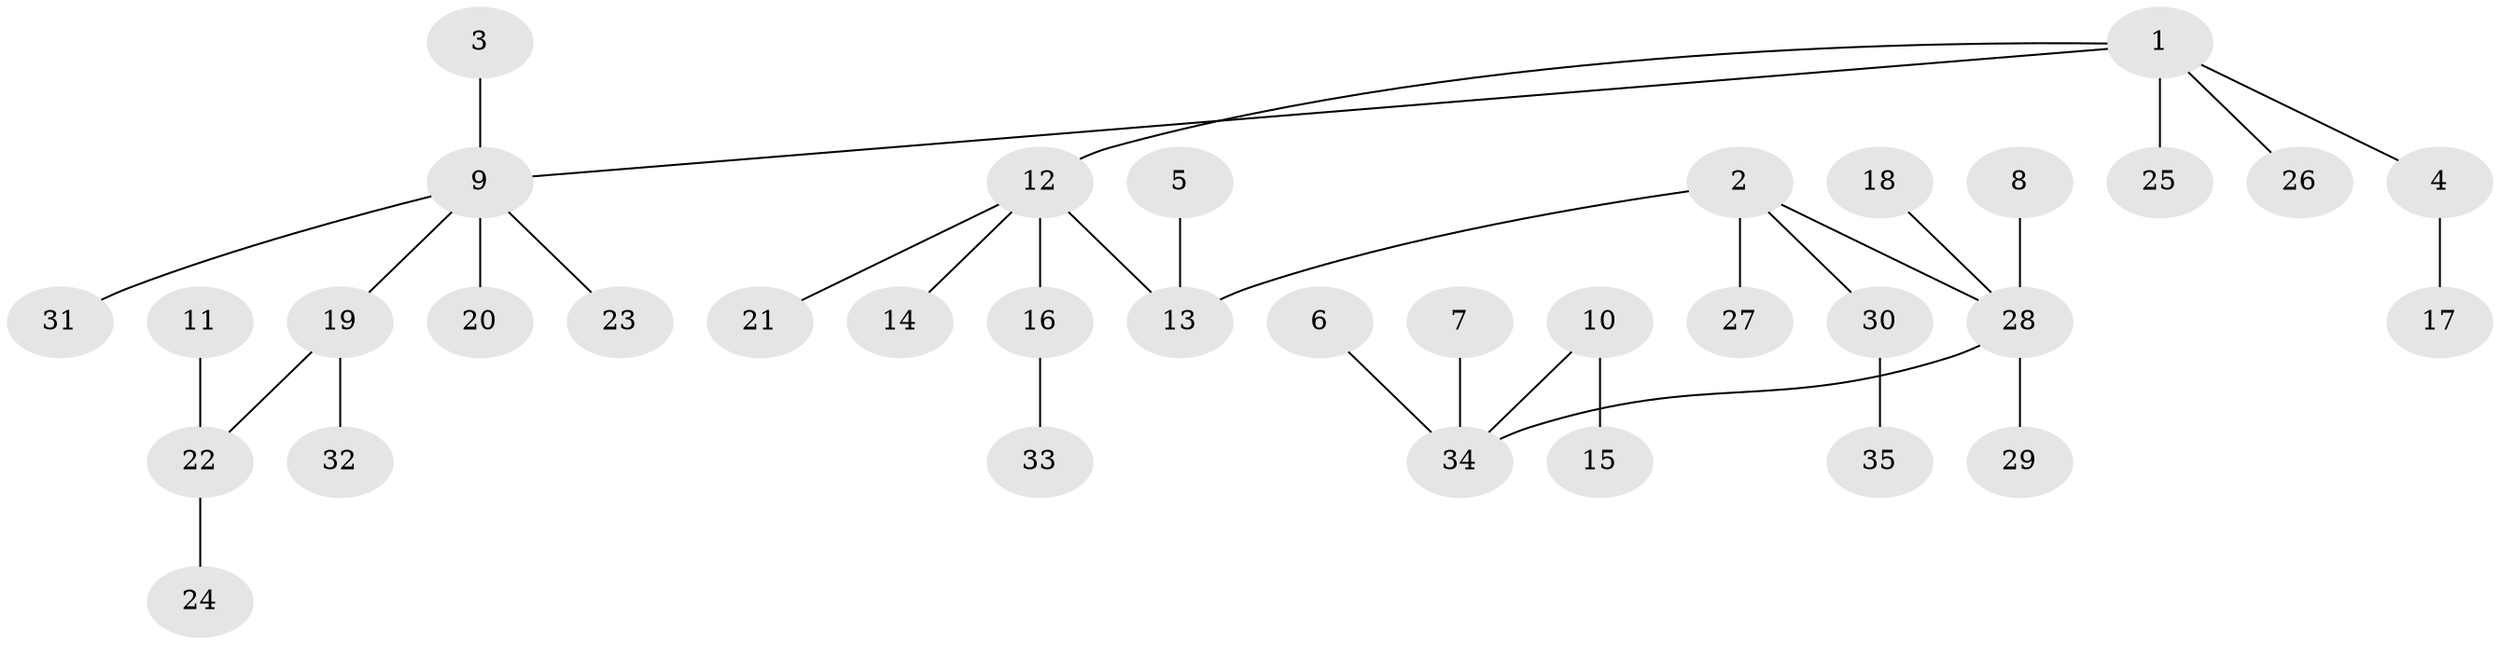 // original degree distribution, {4: 0.057971014492753624, 5: 0.014492753623188406, 6: 0.028985507246376812, 2: 0.21739130434782608, 3: 0.14492753623188406, 7: 0.014492753623188406, 1: 0.5217391304347826}
// Generated by graph-tools (version 1.1) at 2025/50/03/09/25 03:50:25]
// undirected, 35 vertices, 34 edges
graph export_dot {
graph [start="1"]
  node [color=gray90,style=filled];
  1;
  2;
  3;
  4;
  5;
  6;
  7;
  8;
  9;
  10;
  11;
  12;
  13;
  14;
  15;
  16;
  17;
  18;
  19;
  20;
  21;
  22;
  23;
  24;
  25;
  26;
  27;
  28;
  29;
  30;
  31;
  32;
  33;
  34;
  35;
  1 -- 4 [weight=1.0];
  1 -- 9 [weight=1.0];
  1 -- 12 [weight=1.0];
  1 -- 25 [weight=1.0];
  1 -- 26 [weight=1.0];
  2 -- 13 [weight=1.0];
  2 -- 27 [weight=1.0];
  2 -- 28 [weight=1.0];
  2 -- 30 [weight=1.0];
  3 -- 9 [weight=1.0];
  4 -- 17 [weight=1.0];
  5 -- 13 [weight=1.0];
  6 -- 34 [weight=1.0];
  7 -- 34 [weight=1.0];
  8 -- 28 [weight=1.0];
  9 -- 19 [weight=1.0];
  9 -- 20 [weight=1.0];
  9 -- 23 [weight=1.0];
  9 -- 31 [weight=1.0];
  10 -- 15 [weight=1.0];
  10 -- 34 [weight=1.0];
  11 -- 22 [weight=1.0];
  12 -- 13 [weight=1.0];
  12 -- 14 [weight=1.0];
  12 -- 16 [weight=1.0];
  12 -- 21 [weight=1.0];
  16 -- 33 [weight=1.0];
  18 -- 28 [weight=1.0];
  19 -- 22 [weight=1.0];
  19 -- 32 [weight=1.0];
  22 -- 24 [weight=1.0];
  28 -- 29 [weight=1.0];
  28 -- 34 [weight=1.0];
  30 -- 35 [weight=1.0];
}
